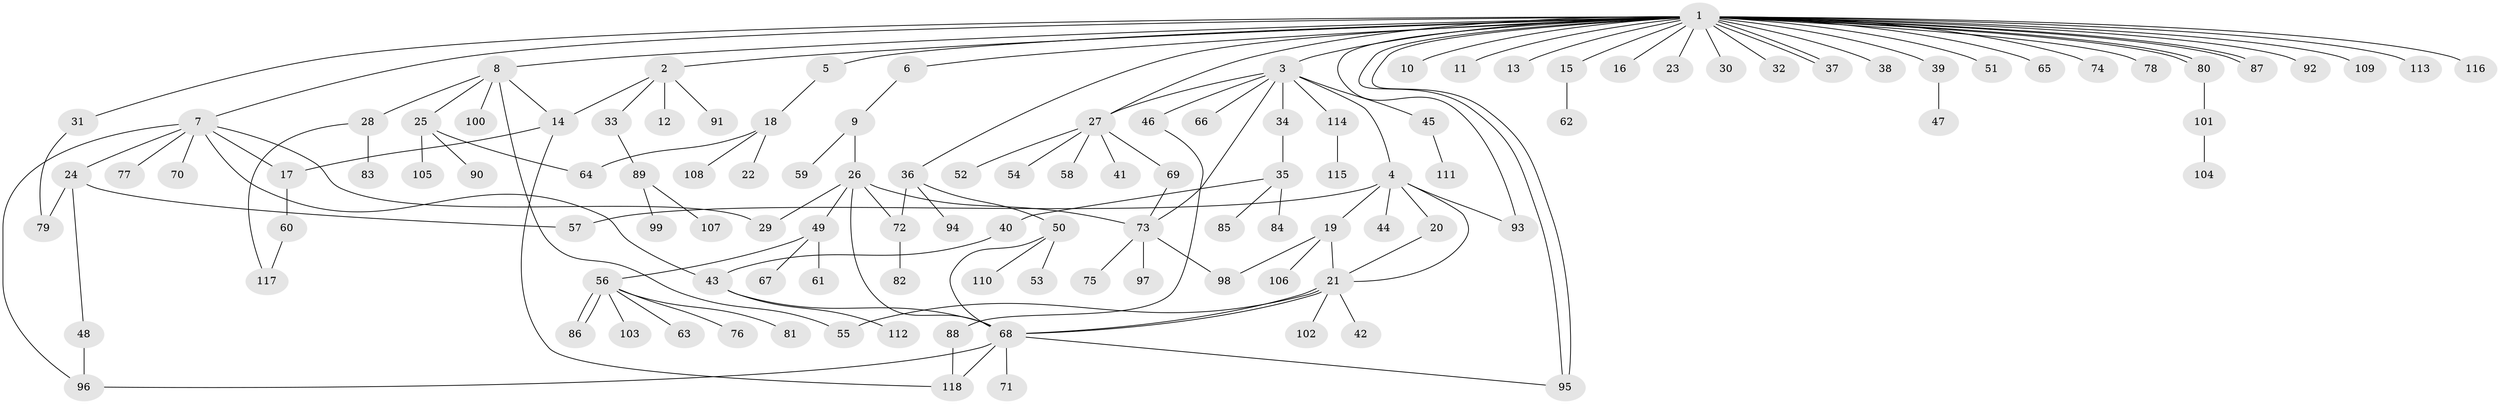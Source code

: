 // Generated by graph-tools (version 1.1) at 2025/01/03/09/25 03:01:38]
// undirected, 118 vertices, 148 edges
graph export_dot {
graph [start="1"]
  node [color=gray90,style=filled];
  1;
  2;
  3;
  4;
  5;
  6;
  7;
  8;
  9;
  10;
  11;
  12;
  13;
  14;
  15;
  16;
  17;
  18;
  19;
  20;
  21;
  22;
  23;
  24;
  25;
  26;
  27;
  28;
  29;
  30;
  31;
  32;
  33;
  34;
  35;
  36;
  37;
  38;
  39;
  40;
  41;
  42;
  43;
  44;
  45;
  46;
  47;
  48;
  49;
  50;
  51;
  52;
  53;
  54;
  55;
  56;
  57;
  58;
  59;
  60;
  61;
  62;
  63;
  64;
  65;
  66;
  67;
  68;
  69;
  70;
  71;
  72;
  73;
  74;
  75;
  76;
  77;
  78;
  79;
  80;
  81;
  82;
  83;
  84;
  85;
  86;
  87;
  88;
  89;
  90;
  91;
  92;
  93;
  94;
  95;
  96;
  97;
  98;
  99;
  100;
  101;
  102;
  103;
  104;
  105;
  106;
  107;
  108;
  109;
  110;
  111;
  112;
  113;
  114;
  115;
  116;
  117;
  118;
  1 -- 2;
  1 -- 3;
  1 -- 5;
  1 -- 6;
  1 -- 7;
  1 -- 8;
  1 -- 10;
  1 -- 11;
  1 -- 13;
  1 -- 15;
  1 -- 16;
  1 -- 23;
  1 -- 27;
  1 -- 30;
  1 -- 31;
  1 -- 32;
  1 -- 36;
  1 -- 37;
  1 -- 37;
  1 -- 38;
  1 -- 39;
  1 -- 51;
  1 -- 65;
  1 -- 74;
  1 -- 78;
  1 -- 80;
  1 -- 80;
  1 -- 87;
  1 -- 87;
  1 -- 92;
  1 -- 93;
  1 -- 95;
  1 -- 95;
  1 -- 109;
  1 -- 113;
  1 -- 116;
  2 -- 12;
  2 -- 14;
  2 -- 33;
  2 -- 91;
  3 -- 4;
  3 -- 27;
  3 -- 34;
  3 -- 45;
  3 -- 46;
  3 -- 66;
  3 -- 73;
  3 -- 114;
  4 -- 19;
  4 -- 20;
  4 -- 21;
  4 -- 44;
  4 -- 57;
  4 -- 93;
  5 -- 18;
  6 -- 9;
  7 -- 17;
  7 -- 24;
  7 -- 29;
  7 -- 43;
  7 -- 70;
  7 -- 77;
  7 -- 96;
  8 -- 14;
  8 -- 25;
  8 -- 28;
  8 -- 55;
  8 -- 100;
  9 -- 26;
  9 -- 59;
  14 -- 17;
  14 -- 118;
  15 -- 62;
  17 -- 60;
  18 -- 22;
  18 -- 64;
  18 -- 108;
  19 -- 21;
  19 -- 98;
  19 -- 106;
  20 -- 21;
  21 -- 42;
  21 -- 55;
  21 -- 68;
  21 -- 68;
  21 -- 102;
  24 -- 48;
  24 -- 57;
  24 -- 79;
  25 -- 64;
  25 -- 90;
  25 -- 105;
  26 -- 29;
  26 -- 49;
  26 -- 68;
  26 -- 72;
  26 -- 73;
  27 -- 41;
  27 -- 52;
  27 -- 54;
  27 -- 58;
  27 -- 69;
  28 -- 83;
  28 -- 117;
  31 -- 79;
  33 -- 89;
  34 -- 35;
  35 -- 40;
  35 -- 84;
  35 -- 85;
  36 -- 50;
  36 -- 72;
  36 -- 94;
  39 -- 47;
  40 -- 43;
  43 -- 68;
  43 -- 112;
  45 -- 111;
  46 -- 88;
  48 -- 96;
  49 -- 56;
  49 -- 61;
  49 -- 67;
  50 -- 53;
  50 -- 68;
  50 -- 110;
  56 -- 63;
  56 -- 76;
  56 -- 81;
  56 -- 86;
  56 -- 86;
  56 -- 103;
  60 -- 117;
  68 -- 71;
  68 -- 95;
  68 -- 96;
  68 -- 118;
  69 -- 73;
  72 -- 82;
  73 -- 75;
  73 -- 97;
  73 -- 98;
  80 -- 101;
  88 -- 118;
  89 -- 99;
  89 -- 107;
  101 -- 104;
  114 -- 115;
}
